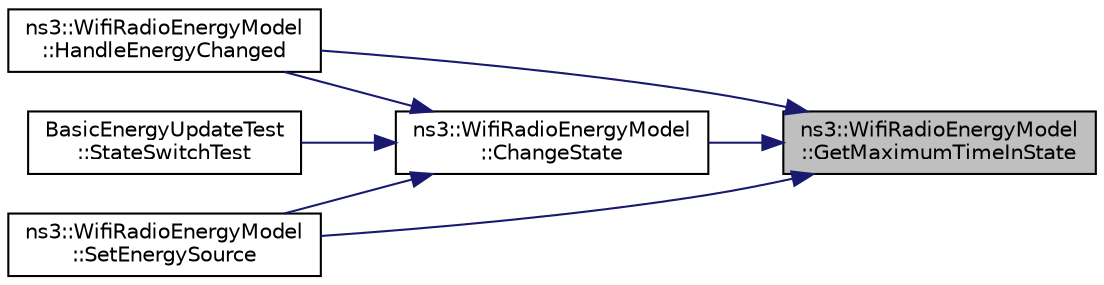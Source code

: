 digraph "ns3::WifiRadioEnergyModel::GetMaximumTimeInState"
{
 // LATEX_PDF_SIZE
  edge [fontname="Helvetica",fontsize="10",labelfontname="Helvetica",labelfontsize="10"];
  node [fontname="Helvetica",fontsize="10",shape=record];
  rankdir="RL";
  Node1 [label="ns3::WifiRadioEnergyModel\l::GetMaximumTimeInState",height=0.2,width=0.4,color="black", fillcolor="grey75", style="filled", fontcolor="black",tooltip=" "];
  Node1 -> Node2 [dir="back",color="midnightblue",fontsize="10",style="solid",fontname="Helvetica"];
  Node2 [label="ns3::WifiRadioEnergyModel\l::ChangeState",height=0.2,width=0.4,color="black", fillcolor="white", style="filled",URL="$classns3_1_1_wifi_radio_energy_model.html#a329d64a275e2e09c49c7752528d68033",tooltip="Changes state of the WifiRadioEnergyMode."];
  Node2 -> Node3 [dir="back",color="midnightblue",fontsize="10",style="solid",fontname="Helvetica"];
  Node3 [label="ns3::WifiRadioEnergyModel\l::HandleEnergyChanged",height=0.2,width=0.4,color="black", fillcolor="white", style="filled",URL="$classns3_1_1_wifi_radio_energy_model.html#a7133964abb308e00ea7cab3daea10f81",tooltip="Handles energy changed."];
  Node2 -> Node4 [dir="back",color="midnightblue",fontsize="10",style="solid",fontname="Helvetica"];
  Node4 [label="ns3::WifiRadioEnergyModel\l::SetEnergySource",height=0.2,width=0.4,color="black", fillcolor="white", style="filled",URL="$classns3_1_1_wifi_radio_energy_model.html#a2721fe6046ad3e76aec3080e1eb77880",tooltip="Sets pointer to EnergySouce installed on node."];
  Node2 -> Node5 [dir="back",color="midnightblue",fontsize="10",style="solid",fontname="Helvetica"];
  Node5 [label="BasicEnergyUpdateTest\l::StateSwitchTest",height=0.2,width=0.4,color="black", fillcolor="white", style="filled",URL="$class_basic_energy_update_test.html#ac28faac8cc32c522656387796dee83fc",tooltip=" "];
  Node1 -> Node3 [dir="back",color="midnightblue",fontsize="10",style="solid",fontname="Helvetica"];
  Node1 -> Node4 [dir="back",color="midnightblue",fontsize="10",style="solid",fontname="Helvetica"];
}
